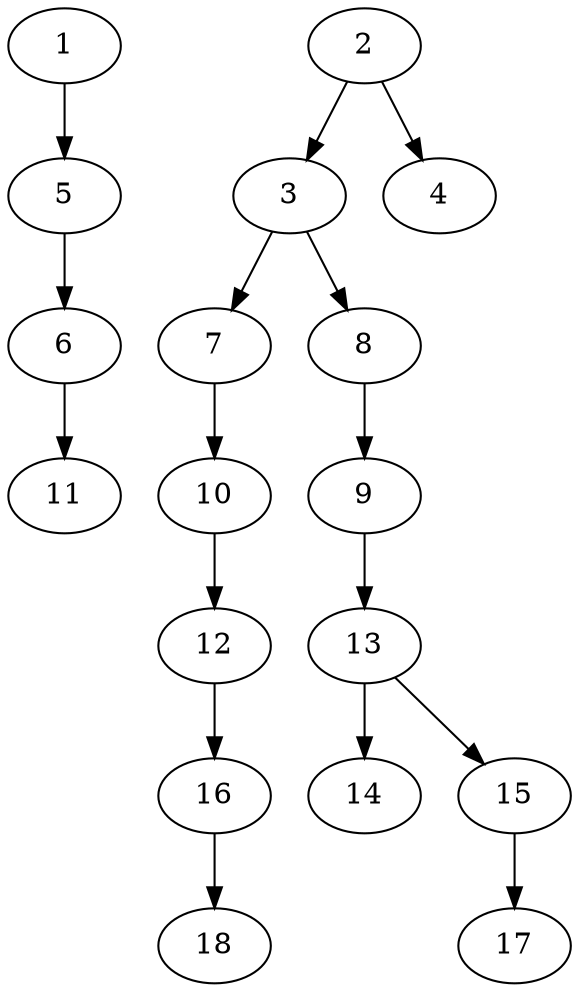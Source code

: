 // DAG (tier=1-easy, mode=data, n=18, ccr=0.300, fat=0.392, density=0.248, regular=0.650, jump=0.071, mindata=1048576, maxdata=8388608)
// DAG automatically generated by daggen at Sun Aug 24 16:33:33 2025
// /home/ermia/Project/Environments/daggen/bin/daggen --dot --ccr 0.300 --fat 0.392 --regular 0.650 --density 0.248 --jump 0.071 --mindata 1048576 --maxdata 8388608 -n 18 
digraph G {
  1 [size="221875096495060512", alpha="0.15", expect_size="110937548247530256"]
  1 -> 5 [size ="84189948936192"]
  2 [size="23671942530870542336", alpha="0.17", expect_size="11835971265435271168"]
  2 -> 3 [size ="65954725756928"]
  2 -> 4 [size ="65954725756928"]
  3 [size="84500699224710368", alpha="0.14", expect_size="42250349612355184"]
  3 -> 7 [size ="108414579507200"]
  3 -> 8 [size ="108414579507200"]
  4 [size="369478453748643456", alpha="0.02", expect_size="184739226874321728"]
  5 [size="12386826645479700", alpha="0.19", expect_size="6193413322739850"]
  5 -> 6 [size ="19508756480000"]
  6 [size="3944551659253792768", alpha="0.02", expect_size="1972275829626896384"]
  6 -> 11 [size ="19972008968192"]
  7 [size="23465834034690324", alpha="0.15", expect_size="11732917017345162"]
  7 -> 10 [size ="391204755734528"]
  8 [size="29692395070974590976", alpha="0.12", expect_size="14846197535487295488"]
  8 -> 9 [size ="76710263390208"]
  9 [size="39777902984259552", alpha="0.09", expect_size="19888951492129776"]
  9 -> 13 [size ="56881607344128"]
  10 [size="38001993303254904", alpha="0.13", expect_size="19000996651627452"]
  10 -> 12 [size ="76203759239168"]
  11 [size="89811326237449536", alpha="0.13", expect_size="44905663118724768"]
  12 [size="5049296462624594", alpha="0.10", expect_size="2524648231312297"]
  12 -> 16 [size ="137051097792512"]
  13 [size="582321467474506368", alpha="0.14", expect_size="291160733737253184"]
  13 -> 14 [size ="269304146690048"]
  13 -> 15 [size ="269304146690048"]
  14 [size="1078436183060825", alpha="0.18", expect_size="539218091530412"]
  15 [size="368173615169306176", alpha="0.18", expect_size="184086807584653088"]
  15 -> 17 [size ="243345095917568"]
  16 [size="3266979277933609", alpha="0.19", expect_size="1633489638966804"]
  16 -> 18 [size ="332732492152832"]
  17 [size="13564641976187355136", alpha="0.09", expect_size="6782320988093677568"]
  18 [size="962063914729277696", alpha="0.02", expect_size="481031957364638848"]
}